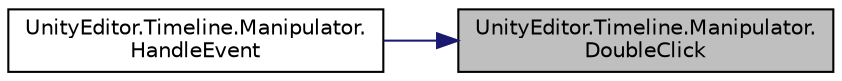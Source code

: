digraph "UnityEditor.Timeline.Manipulator.DoubleClick"
{
 // LATEX_PDF_SIZE
  edge [fontname="Helvetica",fontsize="10",labelfontname="Helvetica",labelfontsize="10"];
  node [fontname="Helvetica",fontsize="10",shape=record];
  rankdir="RL";
  Node1 [label="UnityEditor.Timeline.Manipulator.\lDoubleClick",height=0.2,width=0.4,color="black", fillcolor="grey75", style="filled", fontcolor="black",tooltip=" "];
  Node1 -> Node2 [dir="back",color="midnightblue",fontsize="10",style="solid",fontname="Helvetica"];
  Node2 [label="UnityEditor.Timeline.Manipulator.\lHandleEvent",height=0.2,width=0.4,color="black", fillcolor="white", style="filled",URL="$class_unity_editor_1_1_timeline_1_1_manipulator.html#af52da00330a83b17c0397ac8d430fbf0",tooltip=" "];
}
